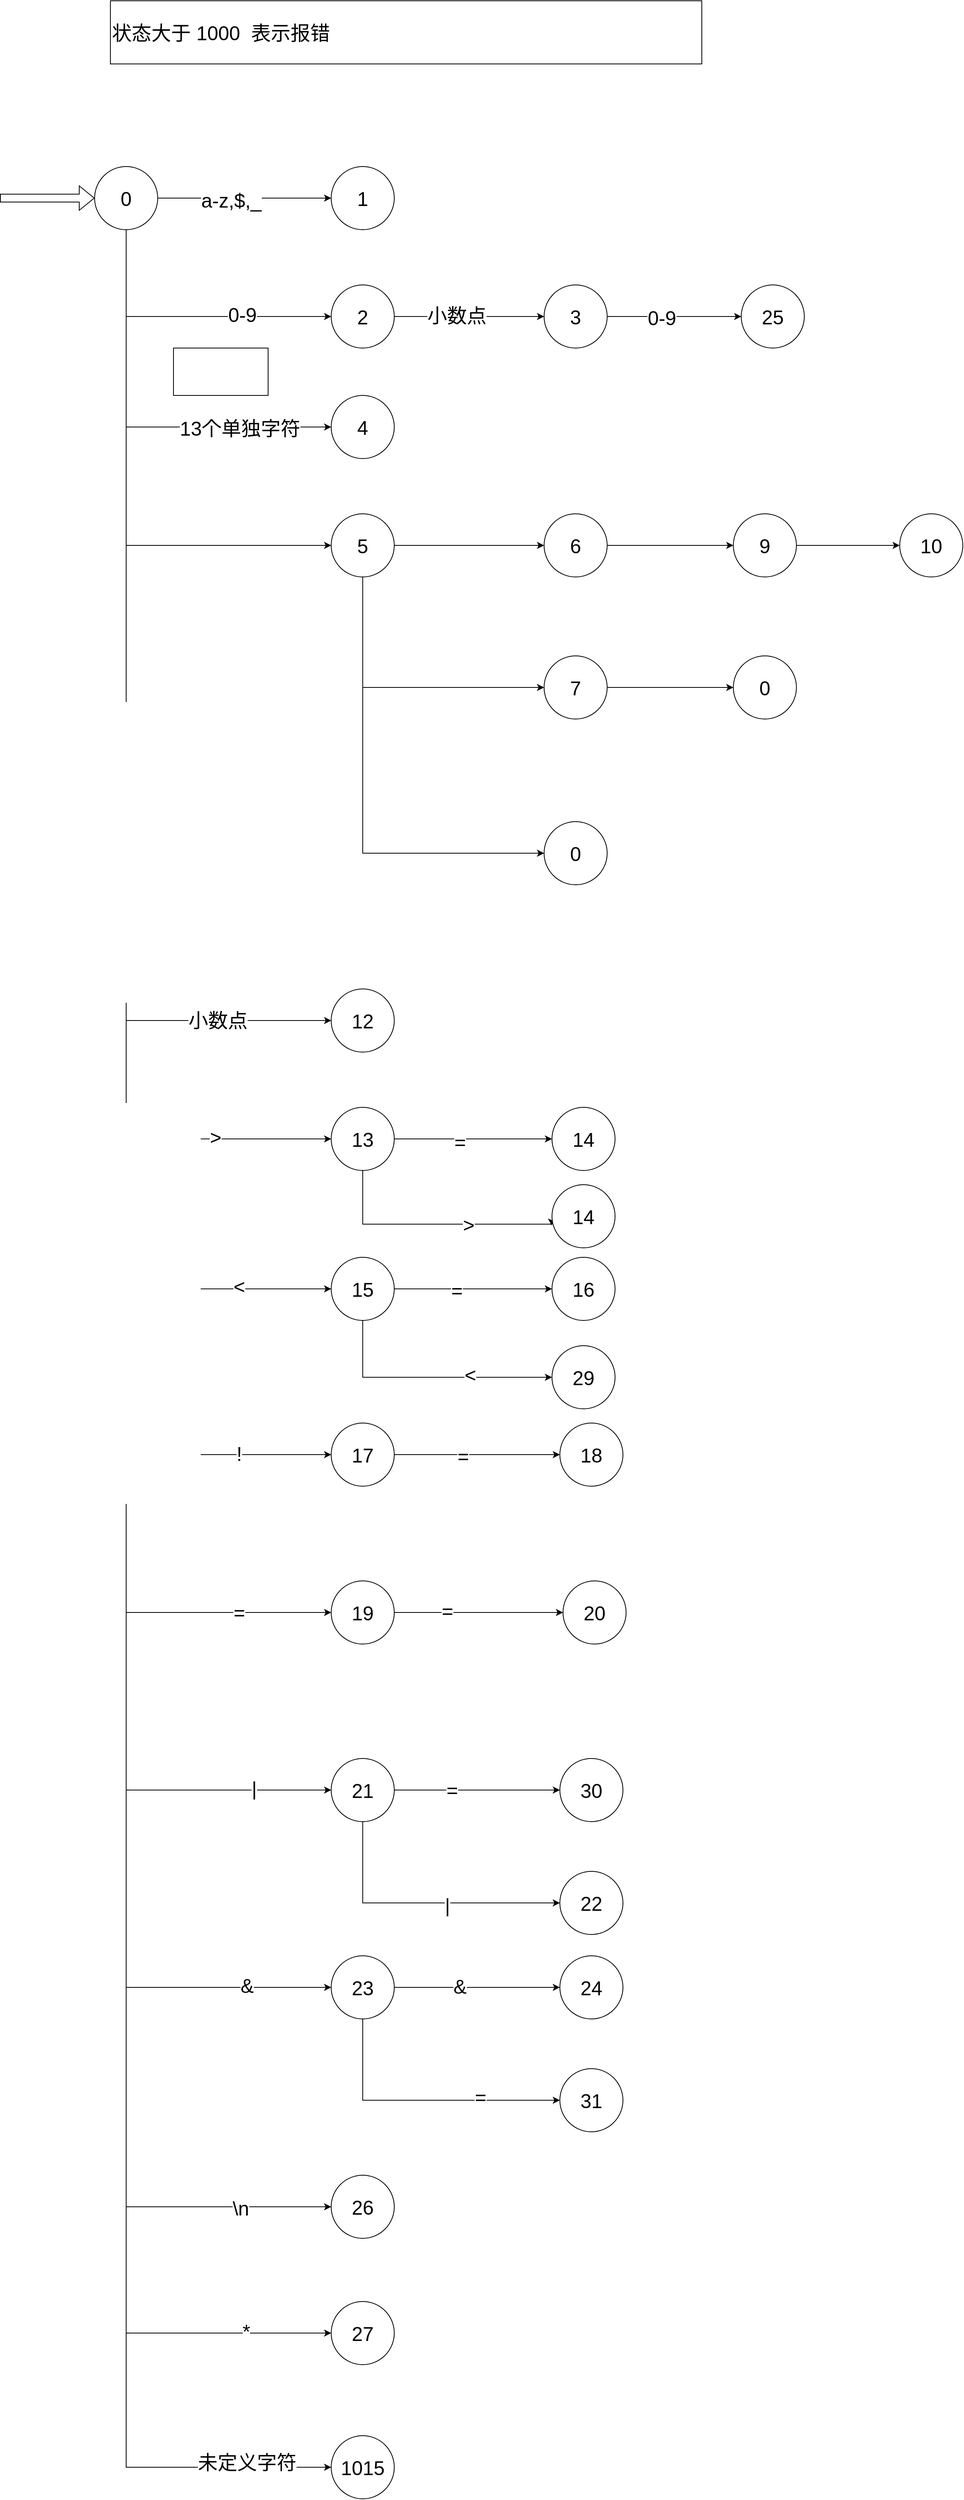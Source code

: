 <mxfile version="20.5.1" type="github">
  <diagram id="6-Q-cTFYqkNEz7RnKarI" name="第 1 页">
    <mxGraphModel dx="1483" dy="826" grid="1" gridSize="10" guides="1" tooltips="1" connect="1" arrows="1" fold="1" page="1" pageScale="1" pageWidth="827" pageHeight="1169" math="0" shadow="0">
      <root>
        <mxCell id="0" />
        <mxCell id="1" parent="0" />
        <mxCell id="AcqyMiPbvdHm6xkz5a-X-4" style="edgeStyle=orthogonalEdgeStyle;rounded=0;orthogonalLoop=1;jettySize=auto;html=1;exitX=1;exitY=0.5;exitDx=0;exitDy=0;fontSize=25;" edge="1" parent="1" source="AcqyMiPbvdHm6xkz5a-X-1" target="AcqyMiPbvdHm6xkz5a-X-2">
          <mxGeometry relative="1" as="geometry" />
        </mxCell>
        <mxCell id="AcqyMiPbvdHm6xkz5a-X-96" value="a-z,$,_" style="edgeLabel;html=1;align=center;verticalAlign=middle;resizable=0;points=[];fontSize=25;" vertex="1" connectable="0" parent="AcqyMiPbvdHm6xkz5a-X-4">
          <mxGeometry x="-0.157" y="-2" relative="1" as="geometry">
            <mxPoint as="offset" />
          </mxGeometry>
        </mxCell>
        <mxCell id="AcqyMiPbvdHm6xkz5a-X-5" style="edgeStyle=orthogonalEdgeStyle;rounded=0;orthogonalLoop=1;jettySize=auto;html=1;exitX=0.5;exitY=1;exitDx=0;exitDy=0;entryX=0;entryY=0.5;entryDx=0;entryDy=0;fontSize=25;" edge="1" parent="1" source="AcqyMiPbvdHm6xkz5a-X-1" target="AcqyMiPbvdHm6xkz5a-X-3">
          <mxGeometry relative="1" as="geometry">
            <Array as="points">
              <mxPoint x="180" y="410" />
            </Array>
          </mxGeometry>
        </mxCell>
        <mxCell id="AcqyMiPbvdHm6xkz5a-X-97" value="0-9" style="edgeLabel;html=1;align=center;verticalAlign=middle;resizable=0;points=[];fontSize=25;" vertex="1" connectable="0" parent="AcqyMiPbvdHm6xkz5a-X-5">
          <mxGeometry x="0.39" y="3" relative="1" as="geometry">
            <mxPoint as="offset" />
          </mxGeometry>
        </mxCell>
        <mxCell id="AcqyMiPbvdHm6xkz5a-X-19" style="edgeStyle=orthogonalEdgeStyle;rounded=0;orthogonalLoop=1;jettySize=auto;html=1;exitX=0.5;exitY=1;exitDx=0;exitDy=0;entryX=0;entryY=0.5;entryDx=0;entryDy=0;fontSize=25;" edge="1" parent="1" source="AcqyMiPbvdHm6xkz5a-X-1" target="AcqyMiPbvdHm6xkz5a-X-6">
          <mxGeometry relative="1" as="geometry" />
        </mxCell>
        <mxCell id="AcqyMiPbvdHm6xkz5a-X-100" value="13个单独字符" style="edgeLabel;html=1;align=center;verticalAlign=middle;resizable=0;points=[];fontSize=25;" vertex="1" connectable="0" parent="AcqyMiPbvdHm6xkz5a-X-19">
          <mxGeometry x="0.546" y="-1" relative="1" as="geometry">
            <mxPoint as="offset" />
          </mxGeometry>
        </mxCell>
        <mxCell id="AcqyMiPbvdHm6xkz5a-X-20" style="edgeStyle=orthogonalEdgeStyle;rounded=0;orthogonalLoop=1;jettySize=auto;html=1;exitX=0.5;exitY=1;exitDx=0;exitDy=0;entryX=0;entryY=0.5;entryDx=0;entryDy=0;fontSize=25;" edge="1" parent="1" source="AcqyMiPbvdHm6xkz5a-X-1" target="AcqyMiPbvdHm6xkz5a-X-7">
          <mxGeometry relative="1" as="geometry" />
        </mxCell>
        <mxCell id="AcqyMiPbvdHm6xkz5a-X-21" style="edgeStyle=orthogonalEdgeStyle;rounded=0;orthogonalLoop=1;jettySize=auto;html=1;exitX=0.5;exitY=1;exitDx=0;exitDy=0;entryX=0;entryY=0.5;entryDx=0;entryDy=0;fontSize=25;" edge="1" parent="1" source="AcqyMiPbvdHm6xkz5a-X-1" target="AcqyMiPbvdHm6xkz5a-X-8">
          <mxGeometry relative="1" as="geometry" />
        </mxCell>
        <mxCell id="AcqyMiPbvdHm6xkz5a-X-54" value="小数点" style="edgeLabel;html=1;align=center;verticalAlign=middle;resizable=0;points=[];fontSize=25;" vertex="1" connectable="0" parent="AcqyMiPbvdHm6xkz5a-X-21">
          <mxGeometry x="0.771" y="1" relative="1" as="geometry">
            <mxPoint as="offset" />
          </mxGeometry>
        </mxCell>
        <mxCell id="AcqyMiPbvdHm6xkz5a-X-22" style="edgeStyle=orthogonalEdgeStyle;rounded=0;orthogonalLoop=1;jettySize=auto;html=1;exitX=0.5;exitY=1;exitDx=0;exitDy=0;entryX=0;entryY=0.5;entryDx=0;entryDy=0;fontSize=25;" edge="1" parent="1" source="AcqyMiPbvdHm6xkz5a-X-1" target="AcqyMiPbvdHm6xkz5a-X-9">
          <mxGeometry relative="1" as="geometry" />
        </mxCell>
        <mxCell id="AcqyMiPbvdHm6xkz5a-X-55" value="&amp;gt;" style="edgeLabel;html=1;align=center;verticalAlign=middle;resizable=0;points=[];fontSize=25;" vertex="1" connectable="0" parent="AcqyMiPbvdHm6xkz5a-X-22">
          <mxGeometry x="0.791" y="3" relative="1" as="geometry">
            <mxPoint as="offset" />
          </mxGeometry>
        </mxCell>
        <mxCell id="AcqyMiPbvdHm6xkz5a-X-23" style="edgeStyle=orthogonalEdgeStyle;rounded=0;orthogonalLoop=1;jettySize=auto;html=1;exitX=0.5;exitY=1;exitDx=0;exitDy=0;entryX=0;entryY=0.5;entryDx=0;entryDy=0;fontSize=25;" edge="1" parent="1" source="AcqyMiPbvdHm6xkz5a-X-1" target="AcqyMiPbvdHm6xkz5a-X-10">
          <mxGeometry relative="1" as="geometry">
            <Array as="points">
              <mxPoint x="180" y="1642" />
            </Array>
          </mxGeometry>
        </mxCell>
        <mxCell id="AcqyMiPbvdHm6xkz5a-X-93" value="&amp;lt;" style="edgeLabel;html=1;align=center;verticalAlign=middle;resizable=0;points=[];fontSize=25;" vertex="1" connectable="0" parent="AcqyMiPbvdHm6xkz5a-X-23">
          <mxGeometry x="0.854" y="4" relative="1" as="geometry">
            <mxPoint as="offset" />
          </mxGeometry>
        </mxCell>
        <mxCell id="AcqyMiPbvdHm6xkz5a-X-24" style="edgeStyle=orthogonalEdgeStyle;rounded=0;orthogonalLoop=1;jettySize=auto;html=1;exitX=0.5;exitY=1;exitDx=0;exitDy=0;entryX=0;entryY=0.5;entryDx=0;entryDy=0;fontSize=25;" edge="1" parent="1" source="AcqyMiPbvdHm6xkz5a-X-1" target="AcqyMiPbvdHm6xkz5a-X-11">
          <mxGeometry relative="1" as="geometry" />
        </mxCell>
        <mxCell id="AcqyMiPbvdHm6xkz5a-X-91" value="!" style="edgeLabel;html=1;align=center;verticalAlign=middle;resizable=0;points=[];fontSize=25;" vertex="1" connectable="0" parent="AcqyMiPbvdHm6xkz5a-X-24">
          <mxGeometry x="0.871" y="2" relative="1" as="geometry">
            <mxPoint as="offset" />
          </mxGeometry>
        </mxCell>
        <mxCell id="AcqyMiPbvdHm6xkz5a-X-27" style="edgeStyle=orthogonalEdgeStyle;rounded=0;orthogonalLoop=1;jettySize=auto;html=1;exitX=0.5;exitY=1;exitDx=0;exitDy=0;entryX=0;entryY=0.5;entryDx=0;entryDy=0;fontSize=25;" edge="1" parent="1" source="AcqyMiPbvdHm6xkz5a-X-1" target="AcqyMiPbvdHm6xkz5a-X-12">
          <mxGeometry relative="1" as="geometry" />
        </mxCell>
        <mxCell id="AcqyMiPbvdHm6xkz5a-X-89" value="=" style="edgeLabel;html=1;align=center;verticalAlign=middle;resizable=0;points=[];fontSize=25;" vertex="1" connectable="0" parent="AcqyMiPbvdHm6xkz5a-X-27">
          <mxGeometry x="0.883" y="1" relative="1" as="geometry">
            <mxPoint as="offset" />
          </mxGeometry>
        </mxCell>
        <mxCell id="AcqyMiPbvdHm6xkz5a-X-28" style="edgeStyle=orthogonalEdgeStyle;rounded=0;orthogonalLoop=1;jettySize=auto;html=1;exitX=0.5;exitY=1;exitDx=0;exitDy=0;entryX=0;entryY=0.5;entryDx=0;entryDy=0;fontSize=25;" edge="1" parent="1" source="AcqyMiPbvdHm6xkz5a-X-1" target="AcqyMiPbvdHm6xkz5a-X-14">
          <mxGeometry relative="1" as="geometry" />
        </mxCell>
        <mxCell id="AcqyMiPbvdHm6xkz5a-X-83" value="&amp;amp;" style="edgeLabel;html=1;align=center;verticalAlign=middle;resizable=0;points=[];fontSize=25;" vertex="1" connectable="0" parent="AcqyMiPbvdHm6xkz5a-X-28">
          <mxGeometry x="0.914" y="3" relative="1" as="geometry">
            <mxPoint as="offset" />
          </mxGeometry>
        </mxCell>
        <mxCell id="AcqyMiPbvdHm6xkz5a-X-29" style="edgeStyle=orthogonalEdgeStyle;rounded=0;orthogonalLoop=1;jettySize=auto;html=1;exitX=0.5;exitY=1;exitDx=0;exitDy=0;entryX=0;entryY=0.5;entryDx=0;entryDy=0;fontSize=25;" edge="1" parent="1" source="AcqyMiPbvdHm6xkz5a-X-1" target="AcqyMiPbvdHm6xkz5a-X-13">
          <mxGeometry relative="1" as="geometry" />
        </mxCell>
        <mxCell id="AcqyMiPbvdHm6xkz5a-X-86" value="|" style="edgeLabel;html=1;align=center;verticalAlign=middle;resizable=0;points=[];fontSize=25;" vertex="1" connectable="0" parent="AcqyMiPbvdHm6xkz5a-X-29">
          <mxGeometry x="0.912" y="3" relative="1" as="geometry">
            <mxPoint as="offset" />
          </mxGeometry>
        </mxCell>
        <mxCell id="AcqyMiPbvdHm6xkz5a-X-31" style="edgeStyle=orthogonalEdgeStyle;rounded=0;orthogonalLoop=1;jettySize=auto;html=1;exitX=0.5;exitY=1;exitDx=0;exitDy=0;entryX=0;entryY=0.5;entryDx=0;entryDy=0;fontSize=25;" edge="1" parent="1" source="AcqyMiPbvdHm6xkz5a-X-1" target="AcqyMiPbvdHm6xkz5a-X-16">
          <mxGeometry relative="1" as="geometry" />
        </mxCell>
        <mxCell id="AcqyMiPbvdHm6xkz5a-X-82" value="\n" style="edgeLabel;html=1;align=center;verticalAlign=middle;resizable=0;points=[];fontSize=25;" vertex="1" connectable="0" parent="AcqyMiPbvdHm6xkz5a-X-31">
          <mxGeometry x="0.916" y="-1" relative="1" as="geometry">
            <mxPoint x="1" as="offset" />
          </mxGeometry>
        </mxCell>
        <mxCell id="AcqyMiPbvdHm6xkz5a-X-32" style="edgeStyle=orthogonalEdgeStyle;rounded=0;orthogonalLoop=1;jettySize=auto;html=1;exitX=0.5;exitY=1;exitDx=0;exitDy=0;entryX=0;entryY=0.5;entryDx=0;entryDy=0;fontSize=25;" edge="1" parent="1" source="AcqyMiPbvdHm6xkz5a-X-1" target="AcqyMiPbvdHm6xkz5a-X-17">
          <mxGeometry relative="1" as="geometry" />
        </mxCell>
        <mxCell id="AcqyMiPbvdHm6xkz5a-X-81" value="*" style="edgeLabel;html=1;align=center;verticalAlign=middle;resizable=0;points=[];fontSize=25;" vertex="1" connectable="0" parent="AcqyMiPbvdHm6xkz5a-X-32">
          <mxGeometry x="0.925" y="3" relative="1" as="geometry">
            <mxPoint x="1" as="offset" />
          </mxGeometry>
        </mxCell>
        <mxCell id="AcqyMiPbvdHm6xkz5a-X-33" style="edgeStyle=orthogonalEdgeStyle;rounded=0;orthogonalLoop=1;jettySize=auto;html=1;exitX=0.5;exitY=1;exitDx=0;exitDy=0;entryX=0;entryY=0.5;entryDx=0;entryDy=0;fontSize=25;" edge="1" parent="1" source="AcqyMiPbvdHm6xkz5a-X-1" target="AcqyMiPbvdHm6xkz5a-X-18">
          <mxGeometry relative="1" as="geometry" />
        </mxCell>
        <mxCell id="AcqyMiPbvdHm6xkz5a-X-80" value="未定义字符" style="edgeLabel;html=1;align=center;verticalAlign=middle;resizable=0;points=[];fontSize=25;" vertex="1" connectable="0" parent="AcqyMiPbvdHm6xkz5a-X-33">
          <mxGeometry x="0.93" y="7" relative="1" as="geometry">
            <mxPoint x="1" as="offset" />
          </mxGeometry>
        </mxCell>
        <mxCell id="AcqyMiPbvdHm6xkz5a-X-1" value="0" style="ellipse;whiteSpace=wrap;html=1;aspect=fixed;fontSize=25;" vertex="1" parent="1">
          <mxGeometry x="140" y="220" width="80" height="80" as="geometry" />
        </mxCell>
        <mxCell id="AcqyMiPbvdHm6xkz5a-X-2" value="1" style="ellipse;whiteSpace=wrap;html=1;aspect=fixed;fontSize=25;" vertex="1" parent="1">
          <mxGeometry x="440" y="220" width="80" height="80" as="geometry" />
        </mxCell>
        <mxCell id="AcqyMiPbvdHm6xkz5a-X-36" style="edgeStyle=orthogonalEdgeStyle;rounded=0;orthogonalLoop=1;jettySize=auto;html=1;exitX=1;exitY=0.5;exitDx=0;exitDy=0;fontSize=25;" edge="1" parent="1" source="AcqyMiPbvdHm6xkz5a-X-3" target="AcqyMiPbvdHm6xkz5a-X-35">
          <mxGeometry relative="1" as="geometry">
            <Array as="points">
              <mxPoint x="600" y="410" />
              <mxPoint x="600" y="410" />
            </Array>
          </mxGeometry>
        </mxCell>
        <mxCell id="AcqyMiPbvdHm6xkz5a-X-98" value="小数点" style="edgeLabel;html=1;align=center;verticalAlign=middle;resizable=0;points=[];fontSize=25;" vertex="1" connectable="0" parent="AcqyMiPbvdHm6xkz5a-X-36">
          <mxGeometry x="-0.174" y="2" relative="1" as="geometry">
            <mxPoint as="offset" />
          </mxGeometry>
        </mxCell>
        <mxCell id="AcqyMiPbvdHm6xkz5a-X-3" value="2" style="ellipse;whiteSpace=wrap;html=1;aspect=fixed;fontSize=25;" vertex="1" parent="1">
          <mxGeometry x="440" y="370" width="80" height="80" as="geometry" />
        </mxCell>
        <mxCell id="AcqyMiPbvdHm6xkz5a-X-6" value="4" style="ellipse;whiteSpace=wrap;html=1;aspect=fixed;fontSize=25;" vertex="1" parent="1">
          <mxGeometry x="440" y="510" width="80" height="80" as="geometry" />
        </mxCell>
        <mxCell id="AcqyMiPbvdHm6xkz5a-X-42" style="edgeStyle=orthogonalEdgeStyle;rounded=0;orthogonalLoop=1;jettySize=auto;html=1;exitX=1;exitY=0.5;exitDx=0;exitDy=0;fontSize=25;" edge="1" parent="1" source="AcqyMiPbvdHm6xkz5a-X-7" target="AcqyMiPbvdHm6xkz5a-X-39">
          <mxGeometry relative="1" as="geometry" />
        </mxCell>
        <mxCell id="AcqyMiPbvdHm6xkz5a-X-46" style="edgeStyle=orthogonalEdgeStyle;rounded=0;orthogonalLoop=1;jettySize=auto;html=1;exitX=0.5;exitY=1;exitDx=0;exitDy=0;entryX=0;entryY=0.5;entryDx=0;entryDy=0;fontSize=25;" edge="1" parent="1" source="AcqyMiPbvdHm6xkz5a-X-7" target="AcqyMiPbvdHm6xkz5a-X-45">
          <mxGeometry relative="1" as="geometry" />
        </mxCell>
        <mxCell id="AcqyMiPbvdHm6xkz5a-X-48" style="edgeStyle=orthogonalEdgeStyle;rounded=0;orthogonalLoop=1;jettySize=auto;html=1;exitX=0.5;exitY=1;exitDx=0;exitDy=0;entryX=0;entryY=0.5;entryDx=0;entryDy=0;fontSize=25;" edge="1" parent="1" source="AcqyMiPbvdHm6xkz5a-X-7" target="AcqyMiPbvdHm6xkz5a-X-47">
          <mxGeometry relative="1" as="geometry" />
        </mxCell>
        <mxCell id="AcqyMiPbvdHm6xkz5a-X-7" value="5" style="ellipse;whiteSpace=wrap;html=1;aspect=fixed;fontSize=25;" vertex="1" parent="1">
          <mxGeometry x="440" y="660" width="80" height="80" as="geometry" />
        </mxCell>
        <mxCell id="AcqyMiPbvdHm6xkz5a-X-8" value="12" style="ellipse;whiteSpace=wrap;html=1;aspect=fixed;fontSize=25;" vertex="1" parent="1">
          <mxGeometry x="440" y="1262" width="80" height="80" as="geometry" />
        </mxCell>
        <mxCell id="AcqyMiPbvdHm6xkz5a-X-57" style="edgeStyle=orthogonalEdgeStyle;rounded=0;orthogonalLoop=1;jettySize=auto;html=1;exitX=1;exitY=0.5;exitDx=0;exitDy=0;entryX=0;entryY=0.5;entryDx=0;entryDy=0;fontSize=25;" edge="1" parent="1" source="AcqyMiPbvdHm6xkz5a-X-9" target="AcqyMiPbvdHm6xkz5a-X-56">
          <mxGeometry relative="1" as="geometry" />
        </mxCell>
        <mxCell id="AcqyMiPbvdHm6xkz5a-X-60" value="=" style="edgeLabel;html=1;align=center;verticalAlign=middle;resizable=0;points=[];fontSize=25;" vertex="1" connectable="0" parent="AcqyMiPbvdHm6xkz5a-X-57">
          <mxGeometry x="-0.176" y="-3" relative="1" as="geometry">
            <mxPoint as="offset" />
          </mxGeometry>
        </mxCell>
        <mxCell id="AcqyMiPbvdHm6xkz5a-X-59" style="edgeStyle=orthogonalEdgeStyle;rounded=0;orthogonalLoop=1;jettySize=auto;html=1;exitX=0.5;exitY=1;exitDx=0;exitDy=0;entryX=-0.006;entryY=0.647;entryDx=0;entryDy=0;entryPerimeter=0;fontSize=25;" edge="1" parent="1" source="AcqyMiPbvdHm6xkz5a-X-9" target="AcqyMiPbvdHm6xkz5a-X-58">
          <mxGeometry relative="1" as="geometry">
            <Array as="points">
              <mxPoint x="480" y="1560" />
              <mxPoint x="720" y="1560" />
            </Array>
          </mxGeometry>
        </mxCell>
        <mxCell id="AcqyMiPbvdHm6xkz5a-X-61" value="&amp;gt;" style="edgeLabel;html=1;align=center;verticalAlign=middle;resizable=0;points=[];fontSize=25;" vertex="1" connectable="0" parent="AcqyMiPbvdHm6xkz5a-X-59">
          <mxGeometry x="0.305" relative="1" as="geometry">
            <mxPoint as="offset" />
          </mxGeometry>
        </mxCell>
        <mxCell id="AcqyMiPbvdHm6xkz5a-X-9" value="13" style="ellipse;whiteSpace=wrap;html=1;aspect=fixed;fontSize=25;" vertex="1" parent="1">
          <mxGeometry x="440" y="1412" width="80" height="80" as="geometry" />
        </mxCell>
        <mxCell id="AcqyMiPbvdHm6xkz5a-X-68" style="edgeStyle=orthogonalEdgeStyle;rounded=0;orthogonalLoop=1;jettySize=auto;html=1;exitX=1;exitY=0.5;exitDx=0;exitDy=0;entryX=0;entryY=0.5;entryDx=0;entryDy=0;fontSize=25;" edge="1" parent="1" source="AcqyMiPbvdHm6xkz5a-X-10" target="AcqyMiPbvdHm6xkz5a-X-62">
          <mxGeometry relative="1" as="geometry" />
        </mxCell>
        <mxCell id="AcqyMiPbvdHm6xkz5a-X-94" value="=" style="edgeLabel;html=1;align=center;verticalAlign=middle;resizable=0;points=[];fontSize=25;" vertex="1" connectable="0" parent="AcqyMiPbvdHm6xkz5a-X-68">
          <mxGeometry x="-0.215" y="-1" relative="1" as="geometry">
            <mxPoint as="offset" />
          </mxGeometry>
        </mxCell>
        <mxCell id="AcqyMiPbvdHm6xkz5a-X-69" style="edgeStyle=orthogonalEdgeStyle;rounded=0;orthogonalLoop=1;jettySize=auto;html=1;exitX=0.5;exitY=1;exitDx=0;exitDy=0;entryX=0;entryY=0.5;entryDx=0;entryDy=0;fontSize=25;" edge="1" parent="1" source="AcqyMiPbvdHm6xkz5a-X-10" target="AcqyMiPbvdHm6xkz5a-X-63">
          <mxGeometry relative="1" as="geometry" />
        </mxCell>
        <mxCell id="AcqyMiPbvdHm6xkz5a-X-95" value="&amp;lt;" style="edgeLabel;html=1;align=center;verticalAlign=middle;resizable=0;points=[];fontSize=25;" vertex="1" connectable="0" parent="AcqyMiPbvdHm6xkz5a-X-69">
          <mxGeometry x="0.331" y="4" relative="1" as="geometry">
            <mxPoint as="offset" />
          </mxGeometry>
        </mxCell>
        <mxCell id="AcqyMiPbvdHm6xkz5a-X-10" value="15" style="ellipse;whiteSpace=wrap;html=1;aspect=fixed;fontSize=25;" vertex="1" parent="1">
          <mxGeometry x="440" y="1602" width="80" height="80" as="geometry" />
        </mxCell>
        <mxCell id="AcqyMiPbvdHm6xkz5a-X-70" style="edgeStyle=orthogonalEdgeStyle;rounded=0;orthogonalLoop=1;jettySize=auto;html=1;exitX=1;exitY=0.5;exitDx=0;exitDy=0;entryX=0;entryY=0.5;entryDx=0;entryDy=0;fontSize=25;" edge="1" parent="1" source="AcqyMiPbvdHm6xkz5a-X-11" target="AcqyMiPbvdHm6xkz5a-X-64">
          <mxGeometry relative="1" as="geometry" />
        </mxCell>
        <mxCell id="AcqyMiPbvdHm6xkz5a-X-92" value="=" style="edgeLabel;html=1;align=center;verticalAlign=middle;resizable=0;points=[];fontSize=25;" vertex="1" connectable="0" parent="AcqyMiPbvdHm6xkz5a-X-70">
          <mxGeometry x="-0.171" y="-1" relative="1" as="geometry">
            <mxPoint as="offset" />
          </mxGeometry>
        </mxCell>
        <mxCell id="AcqyMiPbvdHm6xkz5a-X-11" value="17" style="ellipse;whiteSpace=wrap;html=1;aspect=fixed;fontSize=25;" vertex="1" parent="1">
          <mxGeometry x="440" y="1812" width="80" height="80" as="geometry" />
        </mxCell>
        <mxCell id="AcqyMiPbvdHm6xkz5a-X-71" style="edgeStyle=orthogonalEdgeStyle;rounded=0;orthogonalLoop=1;jettySize=auto;html=1;exitX=1;exitY=0.5;exitDx=0;exitDy=0;fontSize=25;" edge="1" parent="1" source="AcqyMiPbvdHm6xkz5a-X-12" target="AcqyMiPbvdHm6xkz5a-X-66">
          <mxGeometry relative="1" as="geometry" />
        </mxCell>
        <mxCell id="AcqyMiPbvdHm6xkz5a-X-90" value="=" style="edgeLabel;html=1;align=center;verticalAlign=middle;resizable=0;points=[];fontSize=25;" vertex="1" connectable="0" parent="AcqyMiPbvdHm6xkz5a-X-71">
          <mxGeometry x="-0.373" y="3" relative="1" as="geometry">
            <mxPoint as="offset" />
          </mxGeometry>
        </mxCell>
        <mxCell id="AcqyMiPbvdHm6xkz5a-X-12" value="19" style="ellipse;whiteSpace=wrap;html=1;aspect=fixed;fontSize=25;" vertex="1" parent="1">
          <mxGeometry x="440" y="2012" width="80" height="80" as="geometry" />
        </mxCell>
        <mxCell id="AcqyMiPbvdHm6xkz5a-X-72" style="edgeStyle=orthogonalEdgeStyle;rounded=0;orthogonalLoop=1;jettySize=auto;html=1;exitX=1;exitY=0.5;exitDx=0;exitDy=0;entryX=0;entryY=0.5;entryDx=0;entryDy=0;fontSize=25;" edge="1" parent="1" source="AcqyMiPbvdHm6xkz5a-X-13" target="AcqyMiPbvdHm6xkz5a-X-67">
          <mxGeometry relative="1" as="geometry">
            <Array as="points">
              <mxPoint x="620" y="2277" />
              <mxPoint x="620" y="2277" />
            </Array>
          </mxGeometry>
        </mxCell>
        <mxCell id="AcqyMiPbvdHm6xkz5a-X-87" value="=" style="edgeLabel;html=1;align=center;verticalAlign=middle;resizable=0;points=[];fontSize=25;" vertex="1" connectable="0" parent="AcqyMiPbvdHm6xkz5a-X-72">
          <mxGeometry x="-0.307" y="1" relative="1" as="geometry">
            <mxPoint as="offset" />
          </mxGeometry>
        </mxCell>
        <mxCell id="AcqyMiPbvdHm6xkz5a-X-75" style="edgeStyle=orthogonalEdgeStyle;rounded=0;orthogonalLoop=1;jettySize=auto;html=1;exitX=0.5;exitY=1;exitDx=0;exitDy=0;entryX=0;entryY=0.5;entryDx=0;entryDy=0;fontSize=25;" edge="1" parent="1" source="AcqyMiPbvdHm6xkz5a-X-13" target="AcqyMiPbvdHm6xkz5a-X-74">
          <mxGeometry relative="1" as="geometry" />
        </mxCell>
        <mxCell id="AcqyMiPbvdHm6xkz5a-X-88" value="|" style="edgeLabel;html=1;align=center;verticalAlign=middle;resizable=0;points=[];fontSize=25;" vertex="1" connectable="0" parent="AcqyMiPbvdHm6xkz5a-X-75">
          <mxGeometry x="0.19" y="-2" relative="1" as="geometry">
            <mxPoint as="offset" />
          </mxGeometry>
        </mxCell>
        <mxCell id="AcqyMiPbvdHm6xkz5a-X-13" value="21" style="ellipse;whiteSpace=wrap;html=1;aspect=fixed;fontSize=25;" vertex="1" parent="1">
          <mxGeometry x="440" y="2237" width="80" height="80" as="geometry" />
        </mxCell>
        <mxCell id="AcqyMiPbvdHm6xkz5a-X-78" style="edgeStyle=orthogonalEdgeStyle;rounded=0;orthogonalLoop=1;jettySize=auto;html=1;exitX=1;exitY=0.5;exitDx=0;exitDy=0;entryX=0;entryY=0.5;entryDx=0;entryDy=0;fontSize=25;" edge="1" parent="1" source="AcqyMiPbvdHm6xkz5a-X-14" target="AcqyMiPbvdHm6xkz5a-X-76">
          <mxGeometry relative="1" as="geometry">
            <Array as="points">
              <mxPoint x="630" y="2527" />
              <mxPoint x="630" y="2527" />
            </Array>
          </mxGeometry>
        </mxCell>
        <mxCell id="AcqyMiPbvdHm6xkz5a-X-84" value="&amp;amp;" style="edgeLabel;html=1;align=center;verticalAlign=middle;resizable=0;points=[];fontSize=25;" vertex="1" connectable="0" parent="AcqyMiPbvdHm6xkz5a-X-78">
          <mxGeometry x="-0.212" y="2" relative="1" as="geometry">
            <mxPoint as="offset" />
          </mxGeometry>
        </mxCell>
        <mxCell id="AcqyMiPbvdHm6xkz5a-X-79" style="edgeStyle=orthogonalEdgeStyle;rounded=0;orthogonalLoop=1;jettySize=auto;html=1;exitX=0.5;exitY=1;exitDx=0;exitDy=0;entryX=0;entryY=0.5;entryDx=0;entryDy=0;fontSize=25;" edge="1" parent="1" source="AcqyMiPbvdHm6xkz5a-X-14" target="AcqyMiPbvdHm6xkz5a-X-77">
          <mxGeometry relative="1" as="geometry" />
        </mxCell>
        <mxCell id="AcqyMiPbvdHm6xkz5a-X-85" value="=" style="edgeLabel;html=1;align=center;verticalAlign=middle;resizable=0;points=[];fontSize=25;" vertex="1" connectable="0" parent="AcqyMiPbvdHm6xkz5a-X-79">
          <mxGeometry x="0.425" y="5" relative="1" as="geometry">
            <mxPoint as="offset" />
          </mxGeometry>
        </mxCell>
        <mxCell id="AcqyMiPbvdHm6xkz5a-X-14" value="23" style="ellipse;whiteSpace=wrap;html=1;aspect=fixed;fontSize=25;" vertex="1" parent="1">
          <mxGeometry x="440" y="2487" width="80" height="80" as="geometry" />
        </mxCell>
        <mxCell id="AcqyMiPbvdHm6xkz5a-X-16" value="26" style="ellipse;whiteSpace=wrap;html=1;aspect=fixed;fontSize=25;" vertex="1" parent="1">
          <mxGeometry x="440" y="2765" width="80" height="80" as="geometry" />
        </mxCell>
        <mxCell id="AcqyMiPbvdHm6xkz5a-X-17" value="27" style="ellipse;whiteSpace=wrap;html=1;aspect=fixed;fontSize=25;" vertex="1" parent="1">
          <mxGeometry x="440" y="2925" width="80" height="80" as="geometry" />
        </mxCell>
        <mxCell id="AcqyMiPbvdHm6xkz5a-X-18" value="1015" style="ellipse;whiteSpace=wrap;html=1;aspect=fixed;fontSize=25;" vertex="1" parent="1">
          <mxGeometry x="440" y="3095" width="80" height="80" as="geometry" />
        </mxCell>
        <mxCell id="AcqyMiPbvdHm6xkz5a-X-34" value="" style="shape=flexArrow;endArrow=classic;html=1;rounded=0;fontSize=25;entryX=0;entryY=0.5;entryDx=0;entryDy=0;" edge="1" parent="1" target="AcqyMiPbvdHm6xkz5a-X-1">
          <mxGeometry width="50" height="50" relative="1" as="geometry">
            <mxPoint x="20" y="260" as="sourcePoint" />
            <mxPoint x="50" y="250" as="targetPoint" />
          </mxGeometry>
        </mxCell>
        <mxCell id="AcqyMiPbvdHm6xkz5a-X-38" style="edgeStyle=orthogonalEdgeStyle;rounded=0;orthogonalLoop=1;jettySize=auto;html=1;exitX=1;exitY=0.5;exitDx=0;exitDy=0;fontSize=25;" edge="1" parent="1" source="AcqyMiPbvdHm6xkz5a-X-35" target="AcqyMiPbvdHm6xkz5a-X-37">
          <mxGeometry relative="1" as="geometry" />
        </mxCell>
        <mxCell id="AcqyMiPbvdHm6xkz5a-X-99" value="0-9" style="edgeLabel;html=1;align=center;verticalAlign=middle;resizable=0;points=[];fontSize=25;" vertex="1" connectable="0" parent="AcqyMiPbvdHm6xkz5a-X-38">
          <mxGeometry x="-0.194" y="-1" relative="1" as="geometry">
            <mxPoint as="offset" />
          </mxGeometry>
        </mxCell>
        <mxCell id="AcqyMiPbvdHm6xkz5a-X-35" value="3" style="ellipse;whiteSpace=wrap;html=1;aspect=fixed;fontSize=25;" vertex="1" parent="1">
          <mxGeometry x="710" y="370" width="80" height="80" as="geometry" />
        </mxCell>
        <mxCell id="AcqyMiPbvdHm6xkz5a-X-37" value="25" style="ellipse;whiteSpace=wrap;html=1;aspect=fixed;fontSize=25;" vertex="1" parent="1">
          <mxGeometry x="960" y="370" width="80" height="80" as="geometry" />
        </mxCell>
        <mxCell id="AcqyMiPbvdHm6xkz5a-X-43" style="edgeStyle=orthogonalEdgeStyle;rounded=0;orthogonalLoop=1;jettySize=auto;html=1;exitX=1;exitY=0.5;exitDx=0;exitDy=0;entryX=0;entryY=0.5;entryDx=0;entryDy=0;fontSize=25;" edge="1" parent="1" source="AcqyMiPbvdHm6xkz5a-X-39" target="AcqyMiPbvdHm6xkz5a-X-40">
          <mxGeometry relative="1" as="geometry" />
        </mxCell>
        <mxCell id="AcqyMiPbvdHm6xkz5a-X-39" value="6" style="ellipse;whiteSpace=wrap;html=1;aspect=fixed;fontSize=25;" vertex="1" parent="1">
          <mxGeometry x="710" y="660" width="80" height="80" as="geometry" />
        </mxCell>
        <mxCell id="AcqyMiPbvdHm6xkz5a-X-44" style="edgeStyle=orthogonalEdgeStyle;rounded=0;orthogonalLoop=1;jettySize=auto;html=1;exitX=1;exitY=0.5;exitDx=0;exitDy=0;fontSize=25;" edge="1" parent="1" source="AcqyMiPbvdHm6xkz5a-X-40" target="AcqyMiPbvdHm6xkz5a-X-41">
          <mxGeometry relative="1" as="geometry" />
        </mxCell>
        <mxCell id="AcqyMiPbvdHm6xkz5a-X-40" value="9" style="ellipse;whiteSpace=wrap;html=1;aspect=fixed;fontSize=25;" vertex="1" parent="1">
          <mxGeometry x="950" y="660" width="80" height="80" as="geometry" />
        </mxCell>
        <mxCell id="AcqyMiPbvdHm6xkz5a-X-41" value="10" style="ellipse;whiteSpace=wrap;html=1;aspect=fixed;fontSize=25;" vertex="1" parent="1">
          <mxGeometry x="1161" y="660" width="80" height="80" as="geometry" />
        </mxCell>
        <mxCell id="AcqyMiPbvdHm6xkz5a-X-50" style="edgeStyle=orthogonalEdgeStyle;rounded=0;orthogonalLoop=1;jettySize=auto;html=1;exitX=1;exitY=0.5;exitDx=0;exitDy=0;fontSize=25;" edge="1" parent="1" source="AcqyMiPbvdHm6xkz5a-X-45" target="AcqyMiPbvdHm6xkz5a-X-49">
          <mxGeometry relative="1" as="geometry" />
        </mxCell>
        <mxCell id="AcqyMiPbvdHm6xkz5a-X-45" value="7" style="ellipse;whiteSpace=wrap;html=1;aspect=fixed;fontSize=25;" vertex="1" parent="1">
          <mxGeometry x="710" y="840" width="80" height="80" as="geometry" />
        </mxCell>
        <mxCell id="AcqyMiPbvdHm6xkz5a-X-47" value="0" style="ellipse;whiteSpace=wrap;html=1;aspect=fixed;fontSize=25;" vertex="1" parent="1">
          <mxGeometry x="710" y="1050" width="80" height="80" as="geometry" />
        </mxCell>
        <mxCell id="AcqyMiPbvdHm6xkz5a-X-49" value="0" style="ellipse;whiteSpace=wrap;html=1;aspect=fixed;fontSize=25;" vertex="1" parent="1">
          <mxGeometry x="950" y="840" width="80" height="80" as="geometry" />
        </mxCell>
        <mxCell id="AcqyMiPbvdHm6xkz5a-X-51" value="状态大于 1000&amp;nbsp; 表示报错&lt;div style=&quot;text-align: justify;&quot;&gt;&lt;/div&gt;" style="rounded=0;whiteSpace=wrap;html=1;fontSize=25;align=left;" vertex="1" parent="1">
          <mxGeometry x="160" y="10" width="750" height="80" as="geometry" />
        </mxCell>
        <mxCell id="AcqyMiPbvdHm6xkz5a-X-56" value="14" style="ellipse;whiteSpace=wrap;html=1;aspect=fixed;fontSize=25;" vertex="1" parent="1">
          <mxGeometry x="720" y="1412" width="80" height="80" as="geometry" />
        </mxCell>
        <mxCell id="AcqyMiPbvdHm6xkz5a-X-58" value="14" style="ellipse;whiteSpace=wrap;html=1;aspect=fixed;fontSize=25;" vertex="1" parent="1">
          <mxGeometry x="720" y="1510" width="80" height="80" as="geometry" />
        </mxCell>
        <mxCell id="AcqyMiPbvdHm6xkz5a-X-62" value="16" style="ellipse;whiteSpace=wrap;html=1;aspect=fixed;fontSize=25;" vertex="1" parent="1">
          <mxGeometry x="720" y="1602" width="80" height="80" as="geometry" />
        </mxCell>
        <mxCell id="AcqyMiPbvdHm6xkz5a-X-63" value="29" style="ellipse;whiteSpace=wrap;html=1;aspect=fixed;fontSize=25;" vertex="1" parent="1">
          <mxGeometry x="720" y="1714" width="80" height="80" as="geometry" />
        </mxCell>
        <mxCell id="AcqyMiPbvdHm6xkz5a-X-64" value="18" style="ellipse;whiteSpace=wrap;html=1;aspect=fixed;fontSize=25;" vertex="1" parent="1">
          <mxGeometry x="730" y="1812" width="80" height="80" as="geometry" />
        </mxCell>
        <mxCell id="AcqyMiPbvdHm6xkz5a-X-66" value="20" style="ellipse;whiteSpace=wrap;html=1;aspect=fixed;fontSize=25;" vertex="1" parent="1">
          <mxGeometry x="734" y="2012" width="80" height="80" as="geometry" />
        </mxCell>
        <mxCell id="AcqyMiPbvdHm6xkz5a-X-67" value="30" style="ellipse;whiteSpace=wrap;html=1;aspect=fixed;fontSize=25;" vertex="1" parent="1">
          <mxGeometry x="730" y="2237" width="80" height="80" as="geometry" />
        </mxCell>
        <mxCell id="AcqyMiPbvdHm6xkz5a-X-74" value="22" style="ellipse;whiteSpace=wrap;html=1;aspect=fixed;fontSize=25;" vertex="1" parent="1">
          <mxGeometry x="730" y="2380" width="80" height="80" as="geometry" />
        </mxCell>
        <mxCell id="AcqyMiPbvdHm6xkz5a-X-76" value="24" style="ellipse;whiteSpace=wrap;html=1;aspect=fixed;fontSize=25;" vertex="1" parent="1">
          <mxGeometry x="730" y="2487" width="80" height="80" as="geometry" />
        </mxCell>
        <mxCell id="AcqyMiPbvdHm6xkz5a-X-77" value="31" style="ellipse;whiteSpace=wrap;html=1;aspect=fixed;fontSize=25;" vertex="1" parent="1">
          <mxGeometry x="730" y="2630" width="80" height="80" as="geometry" />
        </mxCell>
        <mxCell id="AcqyMiPbvdHm6xkz5a-X-101" value="" style="rounded=0;whiteSpace=wrap;html=1;fontSize=25;" vertex="1" parent="1">
          <mxGeometry x="240" y="450" width="120" height="60" as="geometry" />
        </mxCell>
      </root>
    </mxGraphModel>
  </diagram>
</mxfile>
